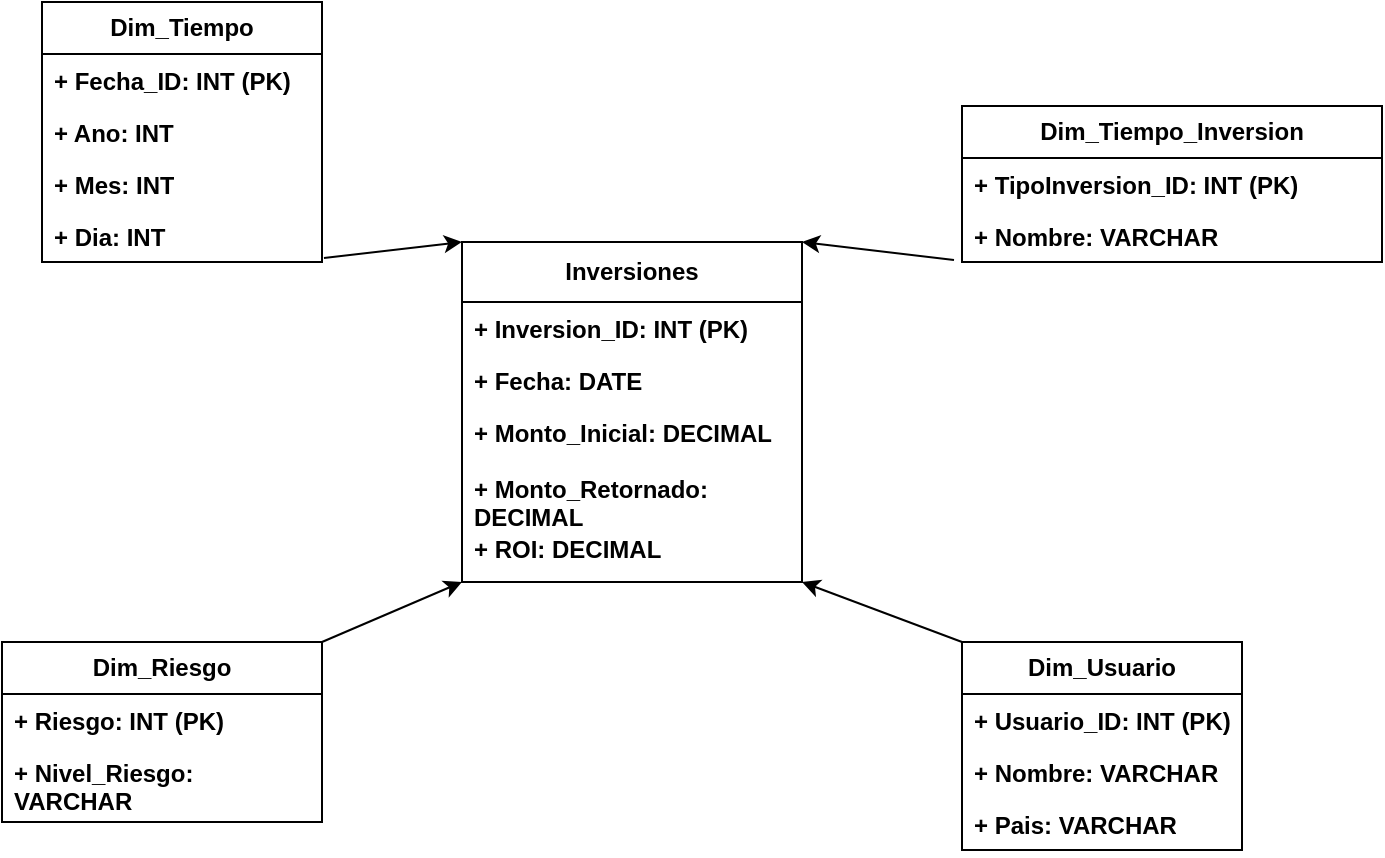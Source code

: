 <mxfile>
    <diagram id="DiagramaROI" name="Diagrama ROI">
        <mxGraphModel dx="852" dy="563" grid="1" gridSize="10" guides="1" tooltips="1" connect="1" arrows="1" fold="1" page="1" pageScale="1" pageWidth="827" pageHeight="1169" background="#ffffff" math="0" shadow="0">
            <root>
                <mxCell id="0"/>
                <mxCell id="1" parent="0"/>
                <mxCell id="rel_1" style="fontStyle=1;exitX=1.007;exitY=0.923;exitDx=0;exitDy=0;exitPerimeter=0;" parent="1" source="MN9U-uv2PoxOrGGjMSXV-37" edge="1">
                    <mxGeometry relative="1" as="geometry">
                        <mxPoint x="240" y="87.688" as="sourcePoint"/>
                        <mxPoint x="310" y="119.996" as="targetPoint"/>
                    </mxGeometry>
                </mxCell>
                <mxCell id="rel_2" style="fontStyle=1;exitX=-0.019;exitY=0.962;exitDx=0;exitDy=0;exitPerimeter=0;entryX=1;entryY=0;entryDx=0;entryDy=0;" parent="1" source="MN9U-uv2PoxOrGGjMSXV-27" target="MN9U-uv2PoxOrGGjMSXV-1" edge="1">
                    <mxGeometry relative="1" as="geometry">
                        <mxPoint x="566.154" y="130" as="sourcePoint"/>
                        <mxPoint x="500" y="165.833" as="targetPoint"/>
                    </mxGeometry>
                </mxCell>
                <mxCell id="rel_3" style="fontStyle=1;exitX=1;exitY=0;exitDx=0;exitDy=0;entryX=0;entryY=1;entryDx=0;entryDy=0;entryPerimeter=0;" parent="1" source="MN9U-uv2PoxOrGGjMSXV-18" target="MN9U-uv2PoxOrGGjMSXV-12" edge="1">
                    <mxGeometry relative="1" as="geometry">
                        <mxPoint x="226.667" y="300" as="sourcePoint"/>
                        <mxPoint x="300" y="266.154" as="targetPoint"/>
                    </mxGeometry>
                </mxCell>
                <mxCell id="rel_4" style="fontStyle=1;exitX=0;exitY=0;exitDx=0;exitDy=0;entryX=1;entryY=1;entryDx=0;entryDy=0;" parent="1" source="MN9U-uv2PoxOrGGjMSXV-33" target="MN9U-uv2PoxOrGGjMSXV-1" edge="1">
                    <mxGeometry relative="1" as="geometry">
                        <mxPoint x="550" y="301.25" as="sourcePoint"/>
                        <mxPoint x="500" y="274.167" as="targetPoint"/>
                    </mxGeometry>
                </mxCell>
                <mxCell id="MN9U-uv2PoxOrGGjMSXV-1" value="Inversiones" style="swimlane;fontStyle=1;childLayout=stackLayout;horizontal=1;startSize=30;fillColor=none;horizontalStack=0;resizeParent=1;resizeParentMax=0;resizeLast=0;collapsible=1;marginBottom=0;whiteSpace=wrap;html=1;" parent="1" vertex="1">
                    <mxGeometry x="310" y="120" width="170" height="170" as="geometry"/>
                </mxCell>
                <mxCell id="MN9U-uv2PoxOrGGjMSXV-2" value="+ Inversion_ID: INT (PK)" style="text;strokeColor=none;fillColor=none;align=left;verticalAlign=top;spacingLeft=4;spacingRight=4;overflow=hidden;rotatable=0;points=[[0,0.5],[1,0.5]];portConstraint=eastwest;whiteSpace=wrap;html=1;fontStyle=1" parent="MN9U-uv2PoxOrGGjMSXV-1" vertex="1">
                    <mxGeometry y="30" width="170" height="26" as="geometry"/>
                </mxCell>
                <mxCell id="MN9U-uv2PoxOrGGjMSXV-3" value="+ Fecha: DATE" style="text;strokeColor=none;fillColor=none;align=left;verticalAlign=top;spacingLeft=4;spacingRight=4;overflow=hidden;rotatable=0;points=[[0,0.5],[1,0.5]];portConstraint=eastwest;whiteSpace=wrap;html=1;fontStyle=1" parent="MN9U-uv2PoxOrGGjMSXV-1" vertex="1">
                    <mxGeometry y="56" width="170" height="26" as="geometry"/>
                </mxCell>
                <object label="+ Monto_Inicial: DECIMAL" wasa="" id="MN9U-uv2PoxOrGGjMSXV-4">
                    <mxCell style="text;strokeColor=none;fillColor=none;align=left;verticalAlign=top;spacingLeft=4;spacingRight=4;overflow=hidden;rotatable=0;points=[[0,0.5],[1,0.5]];portConstraint=eastwest;whiteSpace=wrap;html=1;fontStyle=1" parent="MN9U-uv2PoxOrGGjMSXV-1" vertex="1">
                        <mxGeometry y="82" width="170" height="28" as="geometry"/>
                    </mxCell>
                </object>
                <mxCell id="MN9U-uv2PoxOrGGjMSXV-13" value="+ Monto_Retornado: DECIMAL" style="text;strokeColor=none;fillColor=none;align=left;verticalAlign=top;spacingLeft=4;spacingRight=4;overflow=hidden;rotatable=0;points=[[0,0.5],[1,0.5]];portConstraint=eastwest;whiteSpace=wrap;html=1;fontStyle=1" parent="MN9U-uv2PoxOrGGjMSXV-1" vertex="1">
                    <mxGeometry y="110" width="170" height="30" as="geometry"/>
                </mxCell>
                <mxCell id="MN9U-uv2PoxOrGGjMSXV-12" value="+ ROI: DECIMAL" style="text;strokeColor=none;fillColor=none;align=left;verticalAlign=top;spacingLeft=4;spacingRight=4;overflow=hidden;rotatable=0;points=[[0,0.5],[1,0.5]];portConstraint=eastwest;whiteSpace=wrap;html=1;fontStyle=1" parent="MN9U-uv2PoxOrGGjMSXV-1" vertex="1">
                    <mxGeometry y="140" width="170" height="30" as="geometry"/>
                </mxCell>
                <mxCell id="MN9U-uv2PoxOrGGjMSXV-18" value="Dim_Riesgo" style="swimlane;fontStyle=1;childLayout=stackLayout;horizontal=1;startSize=26;fillColor=none;horizontalStack=0;resizeParent=1;resizeParentMax=0;resizeLast=0;collapsible=1;marginBottom=0;whiteSpace=wrap;html=1;" parent="1" vertex="1">
                    <mxGeometry x="80" y="320" width="160" height="90" as="geometry"/>
                </mxCell>
                <mxCell id="MN9U-uv2PoxOrGGjMSXV-19" value="+ Riesgo: INT (PK)" style="text;strokeColor=none;fillColor=none;align=left;verticalAlign=top;spacingLeft=4;spacingRight=4;overflow=hidden;rotatable=0;points=[[0,0.5],[1,0.5]];portConstraint=eastwest;whiteSpace=wrap;html=1;fontStyle=1" parent="MN9U-uv2PoxOrGGjMSXV-18" vertex="1">
                    <mxGeometry y="26" width="160" height="26" as="geometry"/>
                </mxCell>
                <mxCell id="MN9U-uv2PoxOrGGjMSXV-20" value="+ Nivel_Riesgo: VARCHAR" style="text;strokeColor=none;fillColor=none;align=left;verticalAlign=top;spacingLeft=4;spacingRight=4;overflow=hidden;rotatable=0;points=[[0,0.5],[1,0.5]];portConstraint=eastwest;whiteSpace=wrap;html=1;fontStyle=1" parent="MN9U-uv2PoxOrGGjMSXV-18" vertex="1">
                    <mxGeometry y="52" width="160" height="38" as="geometry"/>
                </mxCell>
                <mxCell id="MN9U-uv2PoxOrGGjMSXV-25" value="Dim_Tiempo_Inversion" style="swimlane;fontStyle=1;childLayout=stackLayout;horizontal=1;startSize=26;fillColor=none;horizontalStack=0;resizeParent=1;resizeParentMax=0;resizeLast=0;collapsible=1;marginBottom=0;whiteSpace=wrap;html=1;" parent="1" vertex="1">
                    <mxGeometry x="560" y="52" width="210" height="78" as="geometry"/>
                </mxCell>
                <mxCell id="MN9U-uv2PoxOrGGjMSXV-26" value="+ TipoInversion_ID: INT (PK)" style="text;strokeColor=none;fillColor=none;align=left;verticalAlign=top;spacingLeft=4;spacingRight=4;overflow=hidden;rotatable=0;points=[[0,0.5],[1,0.5]];portConstraint=eastwest;whiteSpace=wrap;html=1;fontStyle=1" parent="MN9U-uv2PoxOrGGjMSXV-25" vertex="1">
                    <mxGeometry y="26" width="210" height="26" as="geometry"/>
                </mxCell>
                <mxCell id="MN9U-uv2PoxOrGGjMSXV-27" value="+ Nombre: VARCHAR" style="text;strokeColor=none;fillColor=none;align=left;verticalAlign=top;spacingLeft=4;spacingRight=4;overflow=hidden;rotatable=0;points=[[0,0.5],[1,0.5]];portConstraint=eastwest;whiteSpace=wrap;html=1;fontStyle=1" parent="MN9U-uv2PoxOrGGjMSXV-25" vertex="1">
                    <mxGeometry y="52" width="210" height="26" as="geometry"/>
                </mxCell>
                <mxCell id="MN9U-uv2PoxOrGGjMSXV-29" value="Dim_Tiempo" style="swimlane;fontStyle=1;childLayout=stackLayout;horizontal=1;startSize=26;fillColor=none;horizontalStack=0;resizeParent=1;resizeParentMax=0;resizeLast=0;collapsible=1;marginBottom=0;whiteSpace=wrap;html=1;" parent="1" vertex="1">
                    <mxGeometry x="100" width="140" height="130" as="geometry"/>
                </mxCell>
                <mxCell id="MN9U-uv2PoxOrGGjMSXV-30" value="+ Fecha_ID: INT (PK)" style="text;strokeColor=none;fillColor=none;align=left;verticalAlign=top;spacingLeft=4;spacingRight=4;overflow=hidden;rotatable=0;points=[[0,0.5],[1,0.5]];portConstraint=eastwest;whiteSpace=wrap;html=1;fontStyle=1" parent="MN9U-uv2PoxOrGGjMSXV-29" vertex="1">
                    <mxGeometry y="26" width="140" height="26" as="geometry"/>
                </mxCell>
                <mxCell id="MN9U-uv2PoxOrGGjMSXV-31" value="+ Ano: INT" style="text;strokeColor=none;fillColor=none;align=left;verticalAlign=top;spacingLeft=4;spacingRight=4;overflow=hidden;rotatable=0;points=[[0,0.5],[1,0.5]];portConstraint=eastwest;whiteSpace=wrap;html=1;fontStyle=1" parent="MN9U-uv2PoxOrGGjMSXV-29" vertex="1">
                    <mxGeometry y="52" width="140" height="26" as="geometry"/>
                </mxCell>
                <mxCell id="MN9U-uv2PoxOrGGjMSXV-32" value="+ Mes: INT" style="text;strokeColor=none;fillColor=none;align=left;verticalAlign=top;spacingLeft=4;spacingRight=4;overflow=hidden;rotatable=0;points=[[0,0.5],[1,0.5]];portConstraint=eastwest;whiteSpace=wrap;html=1;fontStyle=1" parent="MN9U-uv2PoxOrGGjMSXV-29" vertex="1">
                    <mxGeometry y="78" width="140" height="26" as="geometry"/>
                </mxCell>
                <mxCell id="MN9U-uv2PoxOrGGjMSXV-37" value="+ Dia: INT" style="text;strokeColor=none;fillColor=none;align=left;verticalAlign=top;spacingLeft=4;spacingRight=4;overflow=hidden;rotatable=0;points=[[0,0.5],[1,0.5]];portConstraint=eastwest;whiteSpace=wrap;html=1;fontStyle=1" parent="MN9U-uv2PoxOrGGjMSXV-29" vertex="1">
                    <mxGeometry y="104" width="140" height="26" as="geometry"/>
                </mxCell>
                <mxCell id="MN9U-uv2PoxOrGGjMSXV-33" value="Dim_Usuario" style="swimlane;fontStyle=1;childLayout=stackLayout;horizontal=1;startSize=26;fillColor=none;horizontalStack=0;resizeParent=1;resizeParentMax=0;resizeLast=0;collapsible=1;marginBottom=0;whiteSpace=wrap;html=1;" parent="1" vertex="1">
                    <mxGeometry x="560" y="320" width="140" height="104" as="geometry"/>
                </mxCell>
                <mxCell id="MN9U-uv2PoxOrGGjMSXV-34" value="+ Usuario_ID: INT (PK)" style="text;strokeColor=none;fillColor=none;align=left;verticalAlign=top;spacingLeft=4;spacingRight=4;overflow=hidden;rotatable=0;points=[[0,0.5],[1,0.5]];portConstraint=eastwest;whiteSpace=wrap;html=1;fontStyle=1" parent="MN9U-uv2PoxOrGGjMSXV-33" vertex="1">
                    <mxGeometry y="26" width="140" height="26" as="geometry"/>
                </mxCell>
                <mxCell id="MN9U-uv2PoxOrGGjMSXV-35" value="+ Nombre: VARCHAR" style="text;strokeColor=none;fillColor=none;align=left;verticalAlign=top;spacingLeft=4;spacingRight=4;overflow=hidden;rotatable=0;points=[[0,0.5],[1,0.5]];portConstraint=eastwest;whiteSpace=wrap;html=1;fontStyle=1" parent="MN9U-uv2PoxOrGGjMSXV-33" vertex="1">
                    <mxGeometry y="52" width="140" height="26" as="geometry"/>
                </mxCell>
                <mxCell id="MN9U-uv2PoxOrGGjMSXV-36" value="+ Pais: VARCHAR" style="text;strokeColor=none;fillColor=none;align=left;verticalAlign=top;spacingLeft=4;spacingRight=4;overflow=hidden;rotatable=0;points=[[0,0.5],[1,0.5]];portConstraint=eastwest;whiteSpace=wrap;html=1;fontStyle=1" parent="MN9U-uv2PoxOrGGjMSXV-33" vertex="1">
                    <mxGeometry y="78" width="140" height="26" as="geometry"/>
                </mxCell>
            </root>
        </mxGraphModel>
    </diagram>
</mxfile>